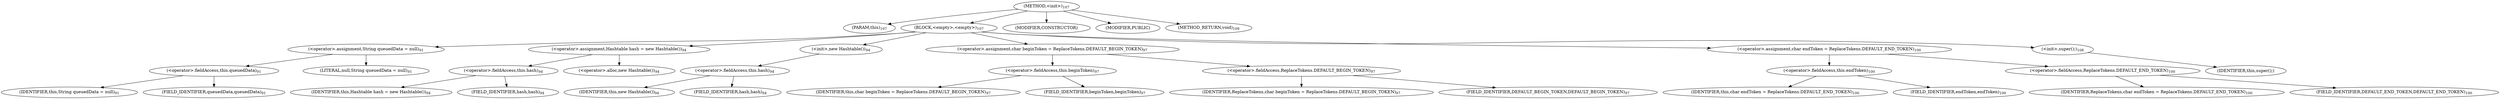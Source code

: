 digraph "&lt;init&gt;" {  
"77" [label = <(METHOD,&lt;init&gt;)<SUB>107</SUB>> ]
"4" [label = <(PARAM,this)<SUB>107</SUB>> ]
"78" [label = <(BLOCK,&lt;empty&gt;,&lt;empty&gt;)<SUB>107</SUB>> ]
"79" [label = <(&lt;operator&gt;.assignment,String queuedData = null)<SUB>91</SUB>> ]
"80" [label = <(&lt;operator&gt;.fieldAccess,this.queuedData)<SUB>91</SUB>> ]
"81" [label = <(IDENTIFIER,this,String queuedData = null)<SUB>91</SUB>> ]
"82" [label = <(FIELD_IDENTIFIER,queuedData,queuedData)<SUB>91</SUB>> ]
"83" [label = <(LITERAL,null,String queuedData = null)<SUB>91</SUB>> ]
"84" [label = <(&lt;operator&gt;.assignment,Hashtable hash = new Hashtable())<SUB>94</SUB>> ]
"85" [label = <(&lt;operator&gt;.fieldAccess,this.hash)<SUB>94</SUB>> ]
"86" [label = <(IDENTIFIER,this,Hashtable hash = new Hashtable())<SUB>94</SUB>> ]
"87" [label = <(FIELD_IDENTIFIER,hash,hash)<SUB>94</SUB>> ]
"88" [label = <(&lt;operator&gt;.alloc,new Hashtable())<SUB>94</SUB>> ]
"89" [label = <(&lt;init&gt;,new Hashtable())<SUB>94</SUB>> ]
"90" [label = <(&lt;operator&gt;.fieldAccess,this.hash)<SUB>94</SUB>> ]
"91" [label = <(IDENTIFIER,this,new Hashtable())<SUB>94</SUB>> ]
"92" [label = <(FIELD_IDENTIFIER,hash,hash)<SUB>94</SUB>> ]
"93" [label = <(&lt;operator&gt;.assignment,char beginToken = ReplaceTokens.DEFAULT_BEGIN_TOKEN)<SUB>97</SUB>> ]
"94" [label = <(&lt;operator&gt;.fieldAccess,this.beginToken)<SUB>97</SUB>> ]
"95" [label = <(IDENTIFIER,this,char beginToken = ReplaceTokens.DEFAULT_BEGIN_TOKEN)<SUB>97</SUB>> ]
"96" [label = <(FIELD_IDENTIFIER,beginToken,beginToken)<SUB>97</SUB>> ]
"97" [label = <(&lt;operator&gt;.fieldAccess,ReplaceTokens.DEFAULT_BEGIN_TOKEN)<SUB>97</SUB>> ]
"98" [label = <(IDENTIFIER,ReplaceTokens,char beginToken = ReplaceTokens.DEFAULT_BEGIN_TOKEN)<SUB>97</SUB>> ]
"99" [label = <(FIELD_IDENTIFIER,DEFAULT_BEGIN_TOKEN,DEFAULT_BEGIN_TOKEN)<SUB>97</SUB>> ]
"100" [label = <(&lt;operator&gt;.assignment,char endToken = ReplaceTokens.DEFAULT_END_TOKEN)<SUB>100</SUB>> ]
"101" [label = <(&lt;operator&gt;.fieldAccess,this.endToken)<SUB>100</SUB>> ]
"102" [label = <(IDENTIFIER,this,char endToken = ReplaceTokens.DEFAULT_END_TOKEN)<SUB>100</SUB>> ]
"103" [label = <(FIELD_IDENTIFIER,endToken,endToken)<SUB>100</SUB>> ]
"104" [label = <(&lt;operator&gt;.fieldAccess,ReplaceTokens.DEFAULT_END_TOKEN)<SUB>100</SUB>> ]
"105" [label = <(IDENTIFIER,ReplaceTokens,char endToken = ReplaceTokens.DEFAULT_END_TOKEN)<SUB>100</SUB>> ]
"106" [label = <(FIELD_IDENTIFIER,DEFAULT_END_TOKEN,DEFAULT_END_TOKEN)<SUB>100</SUB>> ]
"107" [label = <(&lt;init&gt;,super();)<SUB>108</SUB>> ]
"3" [label = <(IDENTIFIER,this,super();)> ]
"108" [label = <(MODIFIER,CONSTRUCTOR)> ]
"109" [label = <(MODIFIER,PUBLIC)> ]
"110" [label = <(METHOD_RETURN,void)<SUB>109</SUB>> ]
  "77" -> "4" 
  "77" -> "78" 
  "77" -> "108" 
  "77" -> "109" 
  "77" -> "110" 
  "78" -> "79" 
  "78" -> "84" 
  "78" -> "89" 
  "78" -> "93" 
  "78" -> "100" 
  "78" -> "107" 
  "79" -> "80" 
  "79" -> "83" 
  "80" -> "81" 
  "80" -> "82" 
  "84" -> "85" 
  "84" -> "88" 
  "85" -> "86" 
  "85" -> "87" 
  "89" -> "90" 
  "90" -> "91" 
  "90" -> "92" 
  "93" -> "94" 
  "93" -> "97" 
  "94" -> "95" 
  "94" -> "96" 
  "97" -> "98" 
  "97" -> "99" 
  "100" -> "101" 
  "100" -> "104" 
  "101" -> "102" 
  "101" -> "103" 
  "104" -> "105" 
  "104" -> "106" 
  "107" -> "3" 
}
